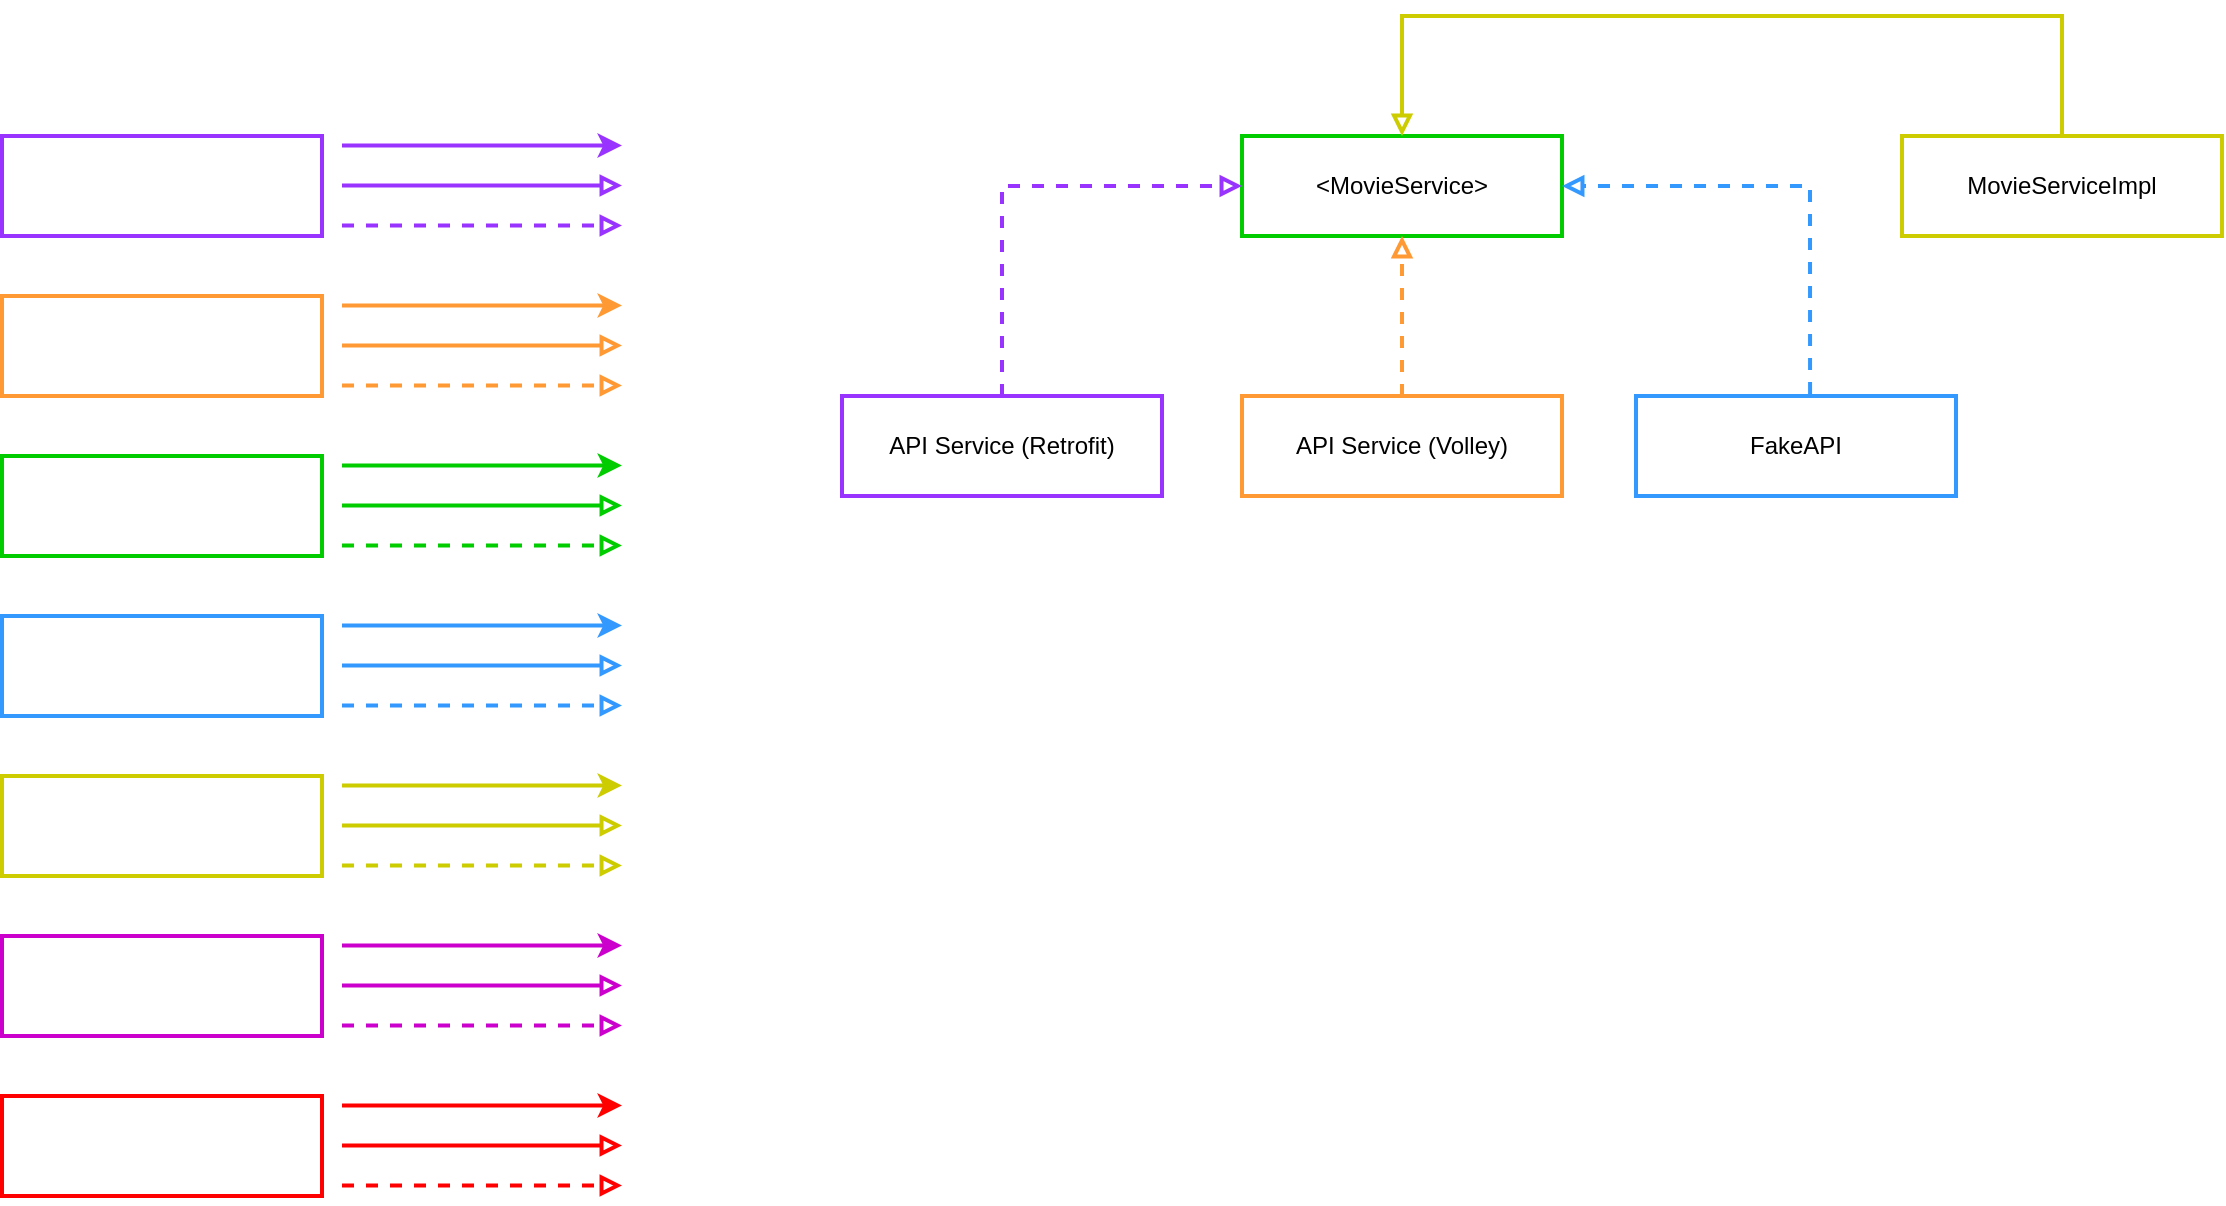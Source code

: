 <mxfile version="20.1.1" type="github">
  <diagram id="lNz0QrYJ3eFYXmuin0NL" name="Page-1">
    <mxGraphModel dx="1422" dy="1941" grid="1" gridSize="10" guides="1" tooltips="1" connect="1" arrows="1" fold="1" page="1" pageScale="1" pageWidth="827" pageHeight="1169" math="0" shadow="0">
      <root>
        <mxCell id="0" />
        <mxCell id="1" parent="0" />
        <mxCell id="R07TmCf3L4uYuXJS8p7C-3" value="" style="rounded=0;whiteSpace=wrap;html=1;strokeColor=#9933FF;strokeWidth=2;" parent="1" vertex="1">
          <mxGeometry x="10" y="40" width="160" height="50" as="geometry" />
        </mxCell>
        <mxCell id="R07TmCf3L4uYuXJS8p7C-4" value="" style="endArrow=classic;html=1;rounded=0;strokeColor=#9933FF;strokeWidth=2;" parent="1" edge="1">
          <mxGeometry width="50" height="50" relative="1" as="geometry">
            <mxPoint x="180" y="44.71" as="sourcePoint" />
            <mxPoint x="320" y="44.71" as="targetPoint" />
          </mxGeometry>
        </mxCell>
        <mxCell id="R07TmCf3L4uYuXJS8p7C-5" value="" style="endArrow=block;html=1;rounded=0;strokeColor=#9933FF;strokeWidth=2;endFill=0;" parent="1" edge="1">
          <mxGeometry width="50" height="50" relative="1" as="geometry">
            <mxPoint x="180" y="64.71" as="sourcePoint" />
            <mxPoint x="320" y="64.71" as="targetPoint" />
          </mxGeometry>
        </mxCell>
        <mxCell id="R07TmCf3L4uYuXJS8p7C-6" value="" style="endArrow=block;html=1;rounded=0;strokeColor=#9933FF;strokeWidth=2;endFill=0;dashed=1;" parent="1" edge="1">
          <mxGeometry width="50" height="50" relative="1" as="geometry">
            <mxPoint x="180" y="84.71" as="sourcePoint" />
            <mxPoint x="320" y="84.71" as="targetPoint" />
          </mxGeometry>
        </mxCell>
        <mxCell id="R07TmCf3L4uYuXJS8p7C-7" value="" style="rounded=0;whiteSpace=wrap;html=1;strokeColor=#FF9933;strokeWidth=2;" parent="1" vertex="1">
          <mxGeometry x="10" y="120" width="160" height="50" as="geometry" />
        </mxCell>
        <mxCell id="R07TmCf3L4uYuXJS8p7C-8" value="" style="endArrow=classic;html=1;rounded=0;strokeColor=#FF9933;strokeWidth=2;" parent="1" edge="1">
          <mxGeometry width="50" height="50" relative="1" as="geometry">
            <mxPoint x="180" y="124.71" as="sourcePoint" />
            <mxPoint x="320" y="124.71" as="targetPoint" />
          </mxGeometry>
        </mxCell>
        <mxCell id="R07TmCf3L4uYuXJS8p7C-9" value="" style="endArrow=block;html=1;rounded=0;strokeColor=#FF9933;strokeWidth=2;endFill=0;" parent="1" edge="1">
          <mxGeometry width="50" height="50" relative="1" as="geometry">
            <mxPoint x="180" y="144.71" as="sourcePoint" />
            <mxPoint x="320" y="144.71" as="targetPoint" />
          </mxGeometry>
        </mxCell>
        <mxCell id="R07TmCf3L4uYuXJS8p7C-10" value="" style="endArrow=block;html=1;rounded=0;strokeColor=#FF9933;strokeWidth=2;endFill=0;dashed=1;" parent="1" edge="1">
          <mxGeometry width="50" height="50" relative="1" as="geometry">
            <mxPoint x="180" y="164.71" as="sourcePoint" />
            <mxPoint x="320" y="164.71" as="targetPoint" />
          </mxGeometry>
        </mxCell>
        <mxCell id="R07TmCf3L4uYuXJS8p7C-11" value="" style="rounded=0;whiteSpace=wrap;html=1;strokeColor=#00CC00;strokeWidth=2;" parent="1" vertex="1">
          <mxGeometry x="10" y="200" width="160" height="50" as="geometry" />
        </mxCell>
        <mxCell id="R07TmCf3L4uYuXJS8p7C-12" value="" style="endArrow=classic;html=1;rounded=0;strokeColor=#00CC00;strokeWidth=2;" parent="1" edge="1">
          <mxGeometry width="50" height="50" relative="1" as="geometry">
            <mxPoint x="180" y="204.71" as="sourcePoint" />
            <mxPoint x="320" y="204.71" as="targetPoint" />
          </mxGeometry>
        </mxCell>
        <mxCell id="R07TmCf3L4uYuXJS8p7C-13" value="" style="endArrow=block;html=1;rounded=0;strokeColor=#00CC00;strokeWidth=2;endFill=0;" parent="1" edge="1">
          <mxGeometry width="50" height="50" relative="1" as="geometry">
            <mxPoint x="180" y="224.71" as="sourcePoint" />
            <mxPoint x="320" y="224.71" as="targetPoint" />
          </mxGeometry>
        </mxCell>
        <mxCell id="R07TmCf3L4uYuXJS8p7C-14" value="" style="endArrow=block;html=1;rounded=0;strokeColor=#00CC00;strokeWidth=2;endFill=0;dashed=1;" parent="1" edge="1">
          <mxGeometry width="50" height="50" relative="1" as="geometry">
            <mxPoint x="180" y="244.71" as="sourcePoint" />
            <mxPoint x="320" y="244.71" as="targetPoint" />
          </mxGeometry>
        </mxCell>
        <mxCell id="R07TmCf3L4uYuXJS8p7C-15" value="" style="rounded=0;whiteSpace=wrap;html=1;strokeColor=#3399FF;strokeWidth=2;" parent="1" vertex="1">
          <mxGeometry x="10" y="280" width="160" height="50" as="geometry" />
        </mxCell>
        <mxCell id="R07TmCf3L4uYuXJS8p7C-16" value="" style="endArrow=classic;html=1;rounded=0;strokeColor=#3399FF;strokeWidth=2;" parent="1" edge="1">
          <mxGeometry width="50" height="50" relative="1" as="geometry">
            <mxPoint x="180" y="284.71" as="sourcePoint" />
            <mxPoint x="320" y="284.71" as="targetPoint" />
          </mxGeometry>
        </mxCell>
        <mxCell id="R07TmCf3L4uYuXJS8p7C-17" value="" style="endArrow=block;html=1;rounded=0;strokeColor=#3399FF;strokeWidth=2;endFill=0;" parent="1" edge="1">
          <mxGeometry width="50" height="50" relative="1" as="geometry">
            <mxPoint x="180" y="304.71" as="sourcePoint" />
            <mxPoint x="320" y="304.71" as="targetPoint" />
          </mxGeometry>
        </mxCell>
        <mxCell id="R07TmCf3L4uYuXJS8p7C-18" value="" style="endArrow=block;html=1;rounded=0;strokeColor=#3399FF;strokeWidth=2;endFill=0;dashed=1;" parent="1" edge="1">
          <mxGeometry width="50" height="50" relative="1" as="geometry">
            <mxPoint x="180" y="324.71" as="sourcePoint" />
            <mxPoint x="320" y="324.71" as="targetPoint" />
          </mxGeometry>
        </mxCell>
        <mxCell id="R07TmCf3L4uYuXJS8p7C-19" value="" style="rounded=0;whiteSpace=wrap;html=1;strokeColor=#CCCC00;strokeWidth=2;" parent="1" vertex="1">
          <mxGeometry x="10" y="360" width="160" height="50" as="geometry" />
        </mxCell>
        <mxCell id="R07TmCf3L4uYuXJS8p7C-20" value="" style="endArrow=classic;html=1;rounded=0;strokeColor=#CCCC00;strokeWidth=2;" parent="1" edge="1">
          <mxGeometry width="50" height="50" relative="1" as="geometry">
            <mxPoint x="180" y="364.71" as="sourcePoint" />
            <mxPoint x="320" y="364.71" as="targetPoint" />
          </mxGeometry>
        </mxCell>
        <mxCell id="R07TmCf3L4uYuXJS8p7C-21" value="" style="endArrow=block;html=1;rounded=0;strokeColor=#CCCC00;strokeWidth=2;endFill=0;" parent="1" edge="1">
          <mxGeometry width="50" height="50" relative="1" as="geometry">
            <mxPoint x="180" y="384.71" as="sourcePoint" />
            <mxPoint x="320" y="384.71" as="targetPoint" />
          </mxGeometry>
        </mxCell>
        <mxCell id="R07TmCf3L4uYuXJS8p7C-22" value="" style="endArrow=block;html=1;rounded=0;strokeColor=#CCCC00;strokeWidth=2;endFill=0;dashed=1;" parent="1" edge="1">
          <mxGeometry width="50" height="50" relative="1" as="geometry">
            <mxPoint x="180" y="404.71" as="sourcePoint" />
            <mxPoint x="320" y="404.71" as="targetPoint" />
          </mxGeometry>
        </mxCell>
        <mxCell id="R07TmCf3L4uYuXJS8p7C-23" value="" style="rounded=0;whiteSpace=wrap;html=1;strokeColor=#CC00CC;strokeWidth=2;" parent="1" vertex="1">
          <mxGeometry x="10" y="440" width="160" height="50" as="geometry" />
        </mxCell>
        <mxCell id="R07TmCf3L4uYuXJS8p7C-24" value="" style="endArrow=classic;html=1;rounded=0;strokeColor=#CC00CC;strokeWidth=2;" parent="1" edge="1">
          <mxGeometry width="50" height="50" relative="1" as="geometry">
            <mxPoint x="180" y="444.71" as="sourcePoint" />
            <mxPoint x="320" y="444.71" as="targetPoint" />
          </mxGeometry>
        </mxCell>
        <mxCell id="R07TmCf3L4uYuXJS8p7C-25" value="" style="endArrow=block;html=1;rounded=0;strokeColor=#CC00CC;strokeWidth=2;endFill=0;" parent="1" edge="1">
          <mxGeometry width="50" height="50" relative="1" as="geometry">
            <mxPoint x="180" y="464.71" as="sourcePoint" />
            <mxPoint x="320" y="464.71" as="targetPoint" />
          </mxGeometry>
        </mxCell>
        <mxCell id="R07TmCf3L4uYuXJS8p7C-26" value="" style="endArrow=block;html=1;rounded=0;strokeColor=#CC00CC;strokeWidth=2;endFill=0;dashed=1;" parent="1" edge="1">
          <mxGeometry width="50" height="50" relative="1" as="geometry">
            <mxPoint x="180" y="484.71" as="sourcePoint" />
            <mxPoint x="320" y="484.71" as="targetPoint" />
          </mxGeometry>
        </mxCell>
        <mxCell id="R07TmCf3L4uYuXJS8p7C-27" value="" style="rounded=0;whiteSpace=wrap;html=1;strokeColor=#FF0000;strokeWidth=2;" parent="1" vertex="1">
          <mxGeometry x="10" y="520" width="160" height="50" as="geometry" />
        </mxCell>
        <mxCell id="R07TmCf3L4uYuXJS8p7C-28" value="" style="endArrow=classic;html=1;rounded=0;strokeColor=#FF0000;strokeWidth=2;" parent="1" edge="1">
          <mxGeometry width="50" height="50" relative="1" as="geometry">
            <mxPoint x="180" y="524.71" as="sourcePoint" />
            <mxPoint x="320" y="524.71" as="targetPoint" />
          </mxGeometry>
        </mxCell>
        <mxCell id="R07TmCf3L4uYuXJS8p7C-29" value="" style="endArrow=block;html=1;rounded=0;strokeColor=#FF0000;strokeWidth=2;endFill=0;" parent="1" edge="1">
          <mxGeometry width="50" height="50" relative="1" as="geometry">
            <mxPoint x="180" y="544.71" as="sourcePoint" />
            <mxPoint x="320" y="544.71" as="targetPoint" />
          </mxGeometry>
        </mxCell>
        <mxCell id="R07TmCf3L4uYuXJS8p7C-30" value="" style="endArrow=block;html=1;rounded=0;strokeColor=#FF0000;strokeWidth=2;endFill=0;dashed=1;" parent="1" edge="1">
          <mxGeometry width="50" height="50" relative="1" as="geometry">
            <mxPoint x="180" y="564.71" as="sourcePoint" />
            <mxPoint x="320" y="564.71" as="targetPoint" />
          </mxGeometry>
        </mxCell>
        <mxCell id="CSrC2dE2Iie5s186sYrn-1" value="API Service (Retrofit)" style="rounded=0;whiteSpace=wrap;html=1;strokeColor=#9933FF;strokeWidth=2;" vertex="1" parent="1">
          <mxGeometry x="430" y="170" width="160" height="50" as="geometry" />
        </mxCell>
        <mxCell id="CSrC2dE2Iie5s186sYrn-2" value="API Service (Volley)" style="rounded=0;whiteSpace=wrap;html=1;strokeColor=#FF9933;strokeWidth=2;" vertex="1" parent="1">
          <mxGeometry x="630" y="170" width="160" height="50" as="geometry" />
        </mxCell>
        <mxCell id="CSrC2dE2Iie5s186sYrn-3" value="&amp;lt;MovieService&amp;gt;" style="rounded=0;whiteSpace=wrap;html=1;strokeColor=#00CC00;strokeWidth=2;" vertex="1" parent="1">
          <mxGeometry x="630" y="40" width="160" height="50" as="geometry" />
        </mxCell>
        <mxCell id="CSrC2dE2Iie5s186sYrn-4" value="FakeAPI" style="rounded=0;whiteSpace=wrap;html=1;strokeColor=#3399FF;strokeWidth=2;" vertex="1" parent="1">
          <mxGeometry x="827" y="170" width="160" height="50" as="geometry" />
        </mxCell>
        <mxCell id="CSrC2dE2Iie5s186sYrn-5" value="" style="endArrow=block;html=1;rounded=0;strokeColor=#9933FF;strokeWidth=2;endFill=0;dashed=1;exitX=0.5;exitY=0;exitDx=0;exitDy=0;entryX=0;entryY=0.5;entryDx=0;entryDy=0;" edge="1" parent="1" source="CSrC2dE2Iie5s186sYrn-1" target="CSrC2dE2Iie5s186sYrn-3">
          <mxGeometry width="50" height="50" relative="1" as="geometry">
            <mxPoint x="440" y="120.0" as="sourcePoint" />
            <mxPoint x="580" y="120.0" as="targetPoint" />
            <Array as="points">
              <mxPoint x="510" y="65" />
            </Array>
          </mxGeometry>
        </mxCell>
        <mxCell id="CSrC2dE2Iie5s186sYrn-6" value="" style="endArrow=block;html=1;rounded=0;strokeColor=#FF9933;strokeWidth=2;endFill=0;dashed=1;exitX=0.5;exitY=0;exitDx=0;exitDy=0;" edge="1" parent="1" source="CSrC2dE2Iie5s186sYrn-2" target="CSrC2dE2Iie5s186sYrn-3">
          <mxGeometry width="50" height="50" relative="1" as="geometry">
            <mxPoint x="687" y="120.0" as="sourcePoint" />
            <mxPoint x="827" y="120.0" as="targetPoint" />
          </mxGeometry>
        </mxCell>
        <mxCell id="CSrC2dE2Iie5s186sYrn-7" value="" style="endArrow=block;html=1;rounded=0;strokeColor=#3399FF;strokeWidth=2;endFill=0;dashed=1;exitX=0.544;exitY=-0.02;exitDx=0;exitDy=0;exitPerimeter=0;entryX=1;entryY=0.5;entryDx=0;entryDy=0;" edge="1" parent="1" source="CSrC2dE2Iie5s186sYrn-4" target="CSrC2dE2Iie5s186sYrn-3">
          <mxGeometry width="50" height="50" relative="1" as="geometry">
            <mxPoint x="880" y="120.0" as="sourcePoint" />
            <mxPoint x="1020" y="120.0" as="targetPoint" />
            <Array as="points">
              <mxPoint x="914" y="65" />
            </Array>
          </mxGeometry>
        </mxCell>
        <mxCell id="CSrC2dE2Iie5s186sYrn-8" value="MovieServiceImpl" style="rounded=0;whiteSpace=wrap;html=1;strokeColor=#CCCC00;strokeWidth=2;" vertex="1" parent="1">
          <mxGeometry x="960" y="40" width="160" height="50" as="geometry" />
        </mxCell>
        <mxCell id="CSrC2dE2Iie5s186sYrn-9" value="" style="endArrow=block;html=1;rounded=0;strokeColor=#CCCC00;strokeWidth=2;endFill=0;exitX=0.5;exitY=0;exitDx=0;exitDy=0;entryX=0.5;entryY=0;entryDx=0;entryDy=0;" edge="1" parent="1" source="CSrC2dE2Iie5s186sYrn-8" target="CSrC2dE2Iie5s186sYrn-3">
          <mxGeometry width="50" height="50" relative="1" as="geometry">
            <mxPoint x="1120" y="169.0" as="sourcePoint" />
            <mxPoint x="1260" y="169.0" as="targetPoint" />
            <Array as="points">
              <mxPoint x="1040" y="-20" />
              <mxPoint x="710" y="-20" />
            </Array>
          </mxGeometry>
        </mxCell>
      </root>
    </mxGraphModel>
  </diagram>
</mxfile>
